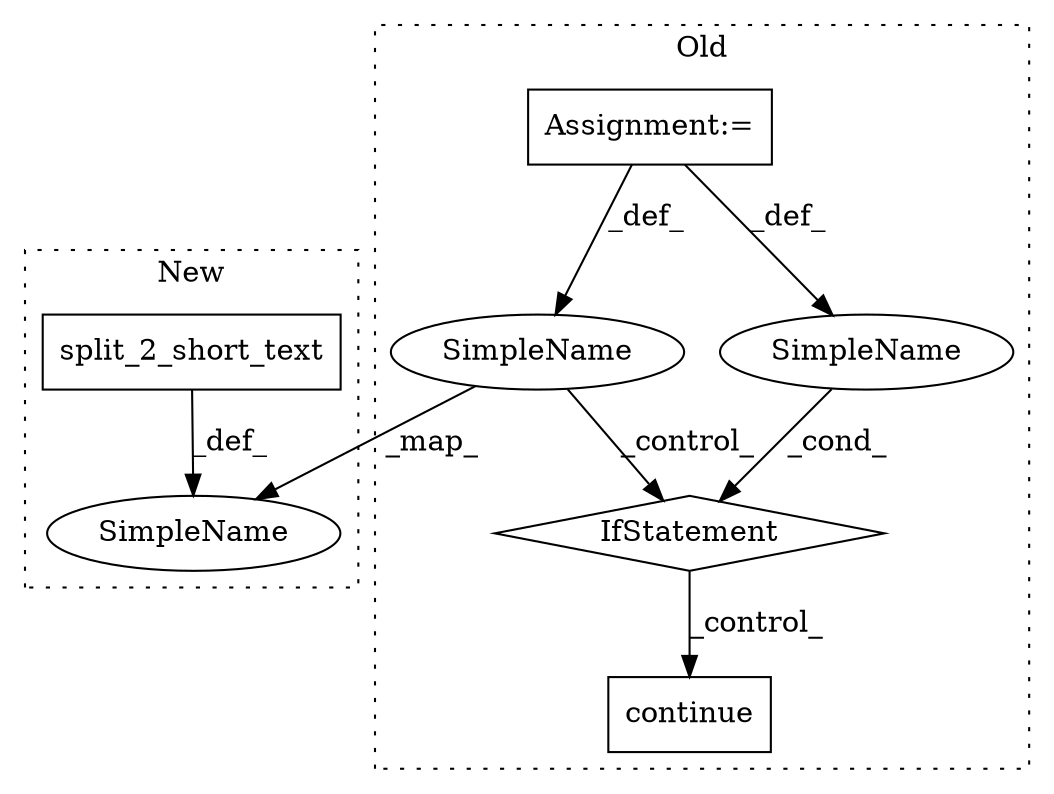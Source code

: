 digraph G {
subgraph cluster0 {
1 [label="IfStatement" a="25" s="1238,1263" l="4,2" shape="diamond"];
3 [label="continue" a="18" s="1847" l="9" shape="box"];
4 [label="SimpleName" a="42" s="1205" l="1" shape="ellipse"];
6 [label="SimpleName" a="42" s="" l="" shape="ellipse"];
7 [label="Assignment:=" a="7" s="1133,1228" l="65,2" shape="box"];
label = "Old";
style="dotted";
}
subgraph cluster1 {
2 [label="split_2_short_text" a="32" s="1419,1447" l="19,1" shape="box"];
5 [label="SimpleName" a="42" s="1650" l="1" shape="ellipse"];
label = "New";
style="dotted";
}
1 -> 3 [label="_control_"];
2 -> 5 [label="_def_"];
4 -> 5 [label="_map_"];
4 -> 1 [label="_control_"];
6 -> 1 [label="_cond_"];
7 -> 4 [label="_def_"];
7 -> 6 [label="_def_"];
}